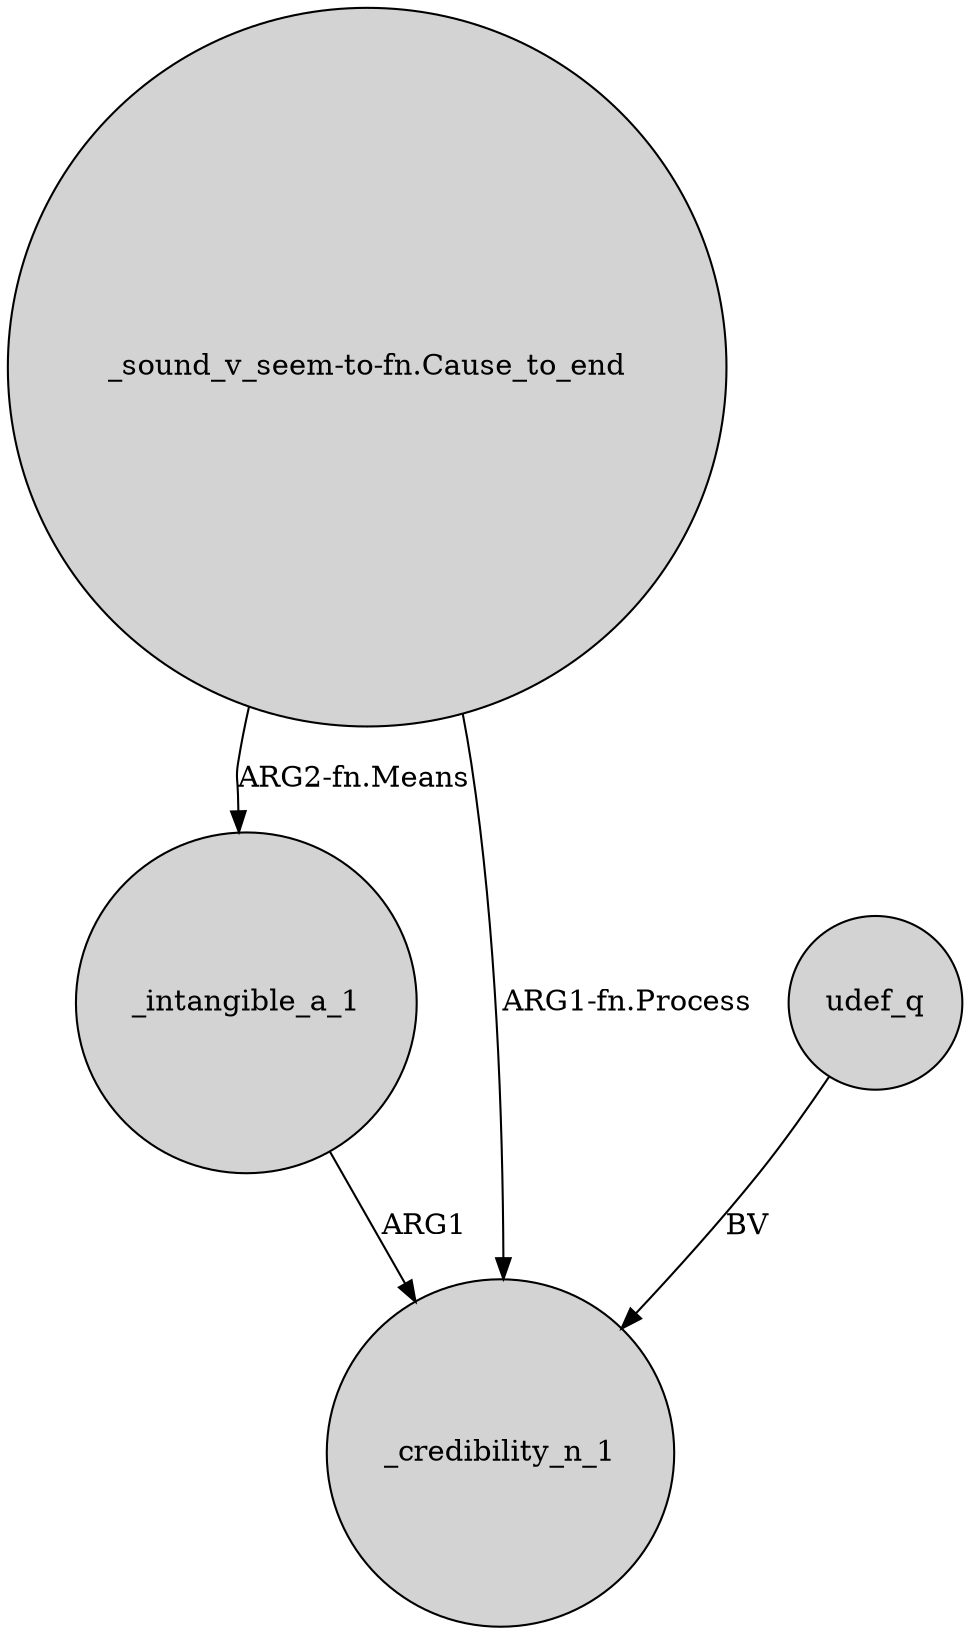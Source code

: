 digraph {
	node [shape=circle style=filled]
	"_sound_v_seem-to-fn.Cause_to_end" -> _intangible_a_1 [label="ARG2-fn.Means"]
	udef_q -> _credibility_n_1 [label=BV]
	_intangible_a_1 -> _credibility_n_1 [label=ARG1]
	"_sound_v_seem-to-fn.Cause_to_end" -> _credibility_n_1 [label="ARG1-fn.Process"]
}
